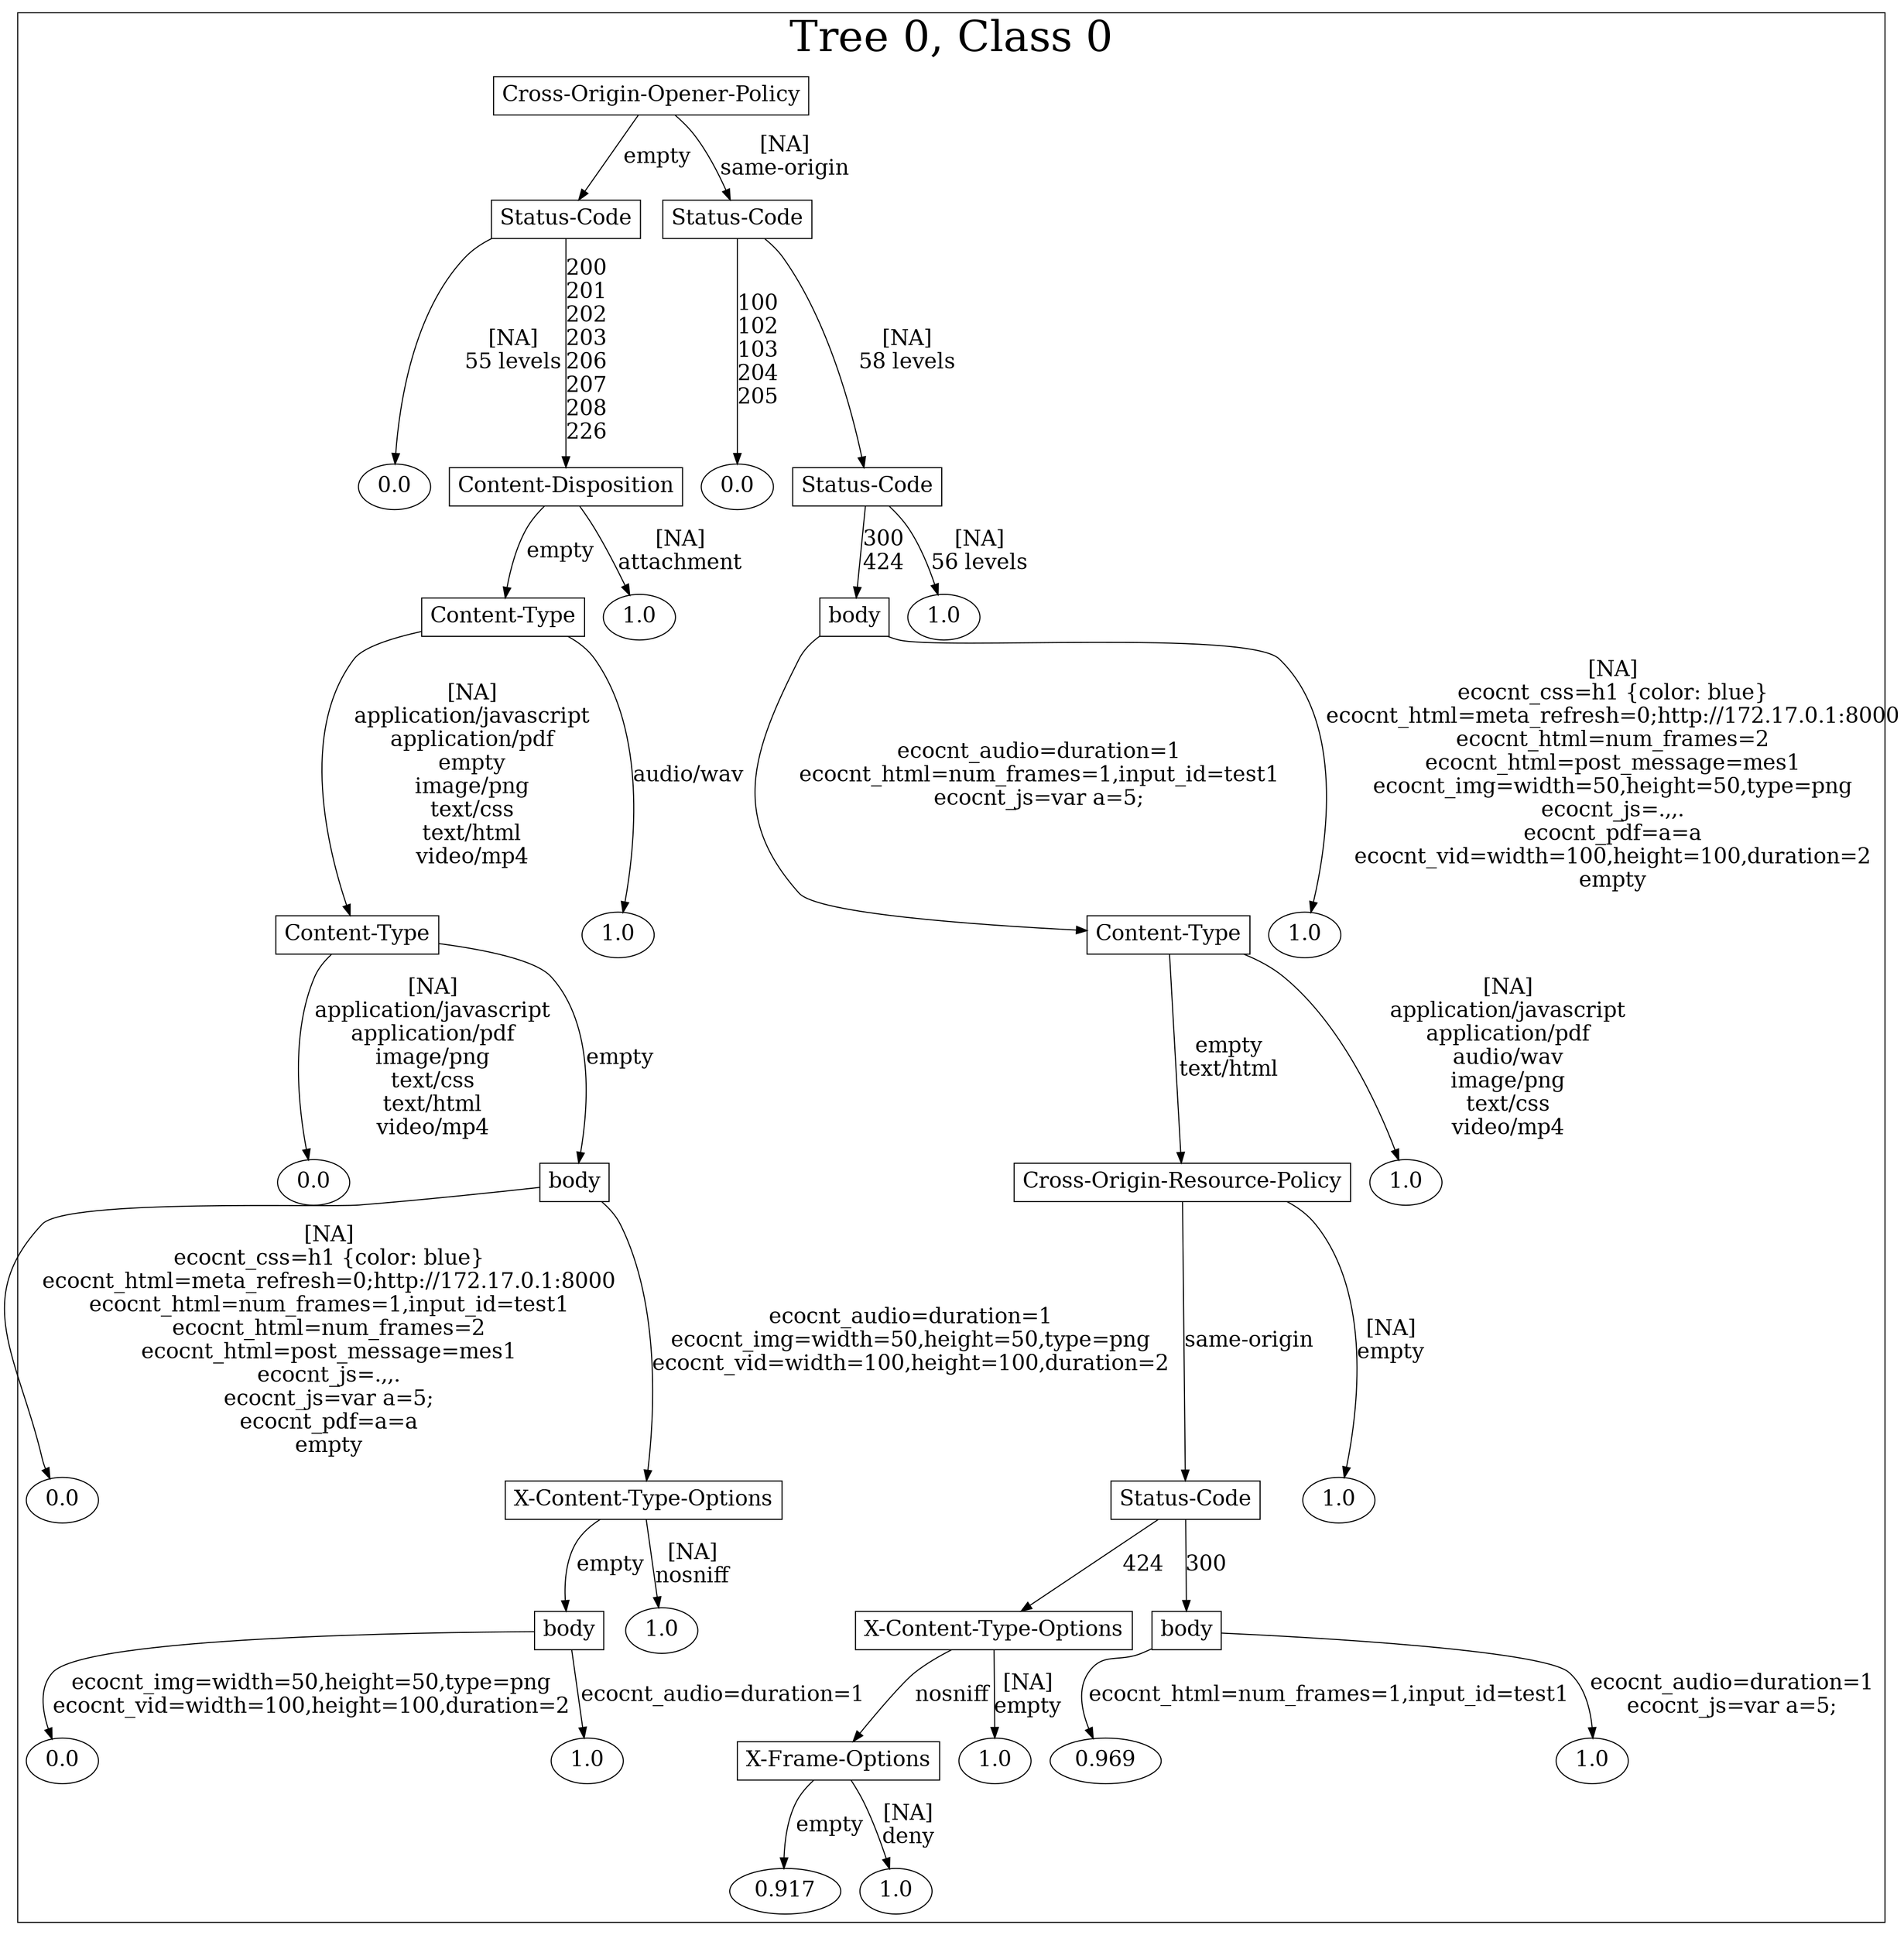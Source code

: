 /*
Generated by:
    http://https://github.com/h2oai/h2o-3/tree/master/h2o-genmodel/src/main/java/hex/genmodel/tools/PrintMojo.java
*/

/*
On a mac:

$ brew install graphviz
$ dot -Tpng file.gv -o file.png
$ open file.png
*/

digraph G {

subgraph cluster_0 {
/* Nodes */

/* Level 0 */
{
"SG_0_Node_0" [shape=box, fontsize=20, label="Cross-Origin-Opener-Policy"]
}

/* Level 1 */
{
"SG_0_Node_1" [shape=box, fontsize=20, label="Status-Code"]
"SG_0_Node_2" [shape=box, fontsize=20, label="Status-Code"]
}

/* Level 2 */
{
"SG_0_Node_19" [fontsize=20, label="0.0"]
"SG_0_Node_3" [shape=box, fontsize=20, label="Content-Disposition"]
"SG_0_Node_20" [fontsize=20, label="0.0"]
"SG_0_Node_4" [shape=box, fontsize=20, label="Status-Code"]
}

/* Level 3 */
{
"SG_0_Node_5" [shape=box, fontsize=20, label="Content-Type"]
"SG_0_Node_21" [fontsize=20, label="1.0"]
"SG_0_Node_6" [shape=box, fontsize=20, label="body"]
"SG_0_Node_22" [fontsize=20, label="1.0"]
}

/* Level 4 */
{
"SG_0_Node_7" [shape=box, fontsize=20, label="Content-Type"]
"SG_0_Node_23" [fontsize=20, label="1.0"]
"SG_0_Node_8" [shape=box, fontsize=20, label="Content-Type"]
"SG_0_Node_24" [fontsize=20, label="1.0"]
}

/* Level 5 */
{
"SG_0_Node_25" [fontsize=20, label="0.0"]
"SG_0_Node_9" [shape=box, fontsize=20, label="body"]
"SG_0_Node_10" [shape=box, fontsize=20, label="Cross-Origin-Resource-Policy"]
"SG_0_Node_26" [fontsize=20, label="1.0"]
}

/* Level 6 */
{
"SG_0_Node_27" [fontsize=20, label="0.0"]
"SG_0_Node_11" [shape=box, fontsize=20, label="X-Content-Type-Options"]
"SG_0_Node_12" [shape=box, fontsize=20, label="Status-Code"]
"SG_0_Node_28" [fontsize=20, label="1.0"]
}

/* Level 7 */
{
"SG_0_Node_13" [shape=box, fontsize=20, label="body"]
"SG_0_Node_29" [fontsize=20, label="1.0"]
"SG_0_Node_14" [shape=box, fontsize=20, label="X-Content-Type-Options"]
"SG_0_Node_15" [shape=box, fontsize=20, label="body"]
}

/* Level 8 */
{
"SG_0_Node_30" [fontsize=20, label="0.0"]
"SG_0_Node_31" [fontsize=20, label="1.0"]
"SG_0_Node_16" [shape=box, fontsize=20, label="X-Frame-Options"]
"SG_0_Node_32" [fontsize=20, label="1.0"]
"SG_0_Node_33" [fontsize=20, label="0.969"]
"SG_0_Node_34" [fontsize=20, label="1.0"]
}

/* Level 9 */
{
"SG_0_Node_35" [fontsize=20, label="0.917"]
"SG_0_Node_36" [fontsize=20, label="1.0"]
}

/* Edges */
"SG_0_Node_0" -> "SG_0_Node_1" [fontsize=20, label="empty
"]
"SG_0_Node_0" -> "SG_0_Node_2" [fontsize=20, label="[NA]
same-origin
"]
"SG_0_Node_2" -> "SG_0_Node_20" [fontsize=20, label="100
102
103
204
205
"]
"SG_0_Node_2" -> "SG_0_Node_4" [fontsize=20, label="[NA]
58 levels
"]
"SG_0_Node_4" -> "SG_0_Node_6" [fontsize=20, label="300
424
"]
"SG_0_Node_4" -> "SG_0_Node_22" [fontsize=20, label="[NA]
56 levels
"]
"SG_0_Node_6" -> "SG_0_Node_8" [fontsize=20, label="ecocnt_audio=duration=1
ecocnt_html=num_frames=1,input_id=test1
ecocnt_js=var a=5;
"]
"SG_0_Node_6" -> "SG_0_Node_24" [fontsize=20, label="[NA]
ecocnt_css=h1 {color: blue}
ecocnt_html=meta_refresh=0;http://172.17.0.1:8000
ecocnt_html=num_frames=2
ecocnt_html=post_message=mes1
ecocnt_img=width=50,height=50,type=png
ecocnt_js=.,,.
ecocnt_pdf=a=a
ecocnt_vid=width=100,height=100,duration=2
empty
"]
"SG_0_Node_8" -> "SG_0_Node_10" [fontsize=20, label="empty
text/html
"]
"SG_0_Node_8" -> "SG_0_Node_26" [fontsize=20, label="[NA]
application/javascript
application/pdf
audio/wav
image/png
text/css
video/mp4
"]
"SG_0_Node_10" -> "SG_0_Node_12" [fontsize=20, label="same-origin
"]
"SG_0_Node_10" -> "SG_0_Node_28" [fontsize=20, label="[NA]
empty
"]
"SG_0_Node_12" -> "SG_0_Node_14" [fontsize=20, label="424
"]
"SG_0_Node_12" -> "SG_0_Node_15" [fontsize=20, label="300
"]
"SG_0_Node_15" -> "SG_0_Node_33" [fontsize=20, label="ecocnt_html=num_frames=1,input_id=test1
"]
"SG_0_Node_15" -> "SG_0_Node_34" [fontsize=20, label="ecocnt_audio=duration=1
ecocnt_js=var a=5;
"]
"SG_0_Node_14" -> "SG_0_Node_16" [fontsize=20, label="nosniff
"]
"SG_0_Node_14" -> "SG_0_Node_32" [fontsize=20, label="[NA]
empty
"]
"SG_0_Node_16" -> "SG_0_Node_35" [fontsize=20, label="empty
"]
"SG_0_Node_16" -> "SG_0_Node_36" [fontsize=20, label="[NA]
deny
"]
"SG_0_Node_1" -> "SG_0_Node_19" [fontsize=20, label="[NA]
55 levels
"]
"SG_0_Node_1" -> "SG_0_Node_3" [fontsize=20, label="200
201
202
203
206
207
208
226
"]
"SG_0_Node_3" -> "SG_0_Node_5" [fontsize=20, label="empty
"]
"SG_0_Node_3" -> "SG_0_Node_21" [fontsize=20, label="[NA]
attachment
"]
"SG_0_Node_5" -> "SG_0_Node_7" [fontsize=20, label="[NA]
application/javascript
application/pdf
empty
image/png
text/css
text/html
video/mp4
"]
"SG_0_Node_5" -> "SG_0_Node_23" [fontsize=20, label="audio/wav
"]
"SG_0_Node_7" -> "SG_0_Node_25" [fontsize=20, label="[NA]
application/javascript
application/pdf
image/png
text/css
text/html
video/mp4
"]
"SG_0_Node_7" -> "SG_0_Node_9" [fontsize=20, label="empty
"]
"SG_0_Node_9" -> "SG_0_Node_27" [fontsize=20, label="[NA]
ecocnt_css=h1 {color: blue}
ecocnt_html=meta_refresh=0;http://172.17.0.1:8000
ecocnt_html=num_frames=1,input_id=test1
ecocnt_html=num_frames=2
ecocnt_html=post_message=mes1
ecocnt_js=.,,.
ecocnt_js=var a=5;
ecocnt_pdf=a=a
empty
"]
"SG_0_Node_9" -> "SG_0_Node_11" [fontsize=20, label="ecocnt_audio=duration=1
ecocnt_img=width=50,height=50,type=png
ecocnt_vid=width=100,height=100,duration=2
"]
"SG_0_Node_11" -> "SG_0_Node_13" [fontsize=20, label="empty
"]
"SG_0_Node_11" -> "SG_0_Node_29" [fontsize=20, label="[NA]
nosniff
"]
"SG_0_Node_13" -> "SG_0_Node_30" [fontsize=20, label="ecocnt_img=width=50,height=50,type=png
ecocnt_vid=width=100,height=100,duration=2
"]
"SG_0_Node_13" -> "SG_0_Node_31" [fontsize=20, label="ecocnt_audio=duration=1
"]

fontsize=40
label="Tree 0, Class 0"
}

}

